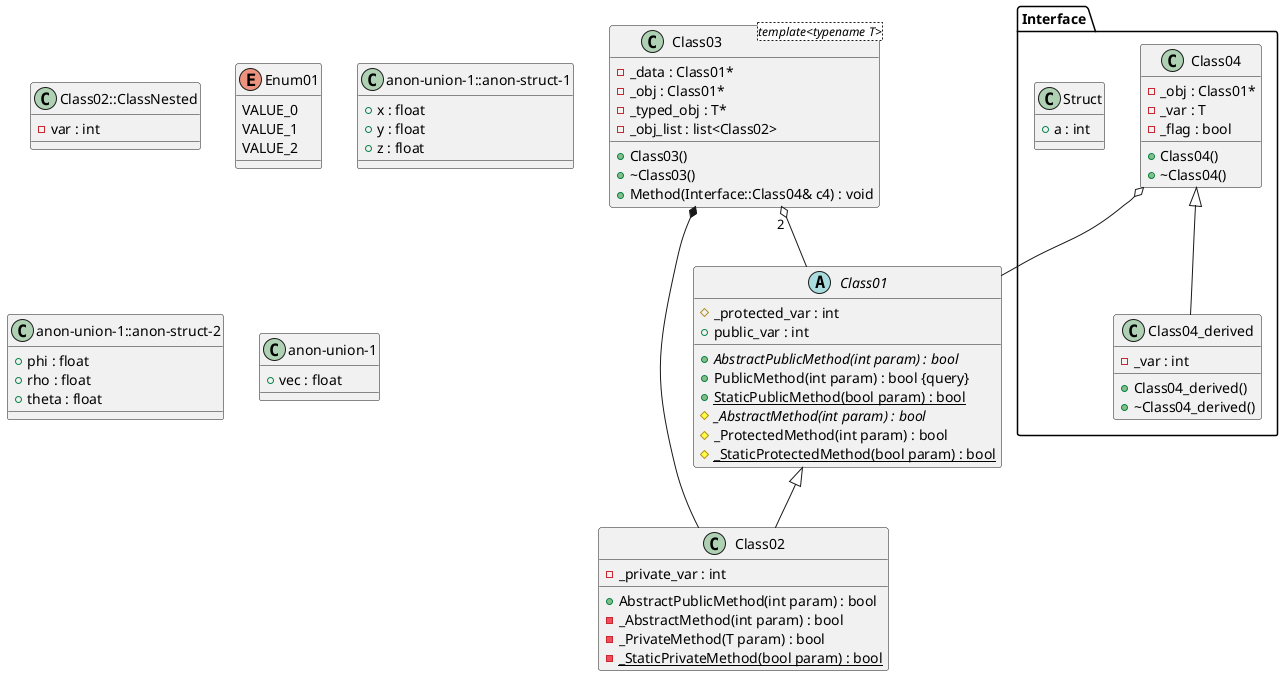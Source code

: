 @startuml





/' Objects '/

abstract class Class01 {
	+{abstract} AbstractPublicMethod(int param) : bool
	+PublicMethod(int param) : bool {query}
	+{static} StaticPublicMethod(bool param) : bool
	#{abstract} _AbstractMethod(int param) : bool
	#_ProtectedMethod(int param) : bool
	#{static} _StaticProtectedMethod(bool param) : bool
	#_protected_var : int
	+public_var : int
}


class Class02 {
	+AbstractPublicMethod(int param) : bool
	-_AbstractMethod(int param) : bool
	-_PrivateMethod(T param) : bool
	-{static} _StaticPrivateMethod(bool param) : bool
	-_private_var : int
}


class Class02::ClassNested {
	-var : int
}


class Class03 <template<typename T>> {
	+Class03()
	+~Class03()
	-_data : Class01*
	-_obj : Class01*
	-_typed_obj : T*
	-_obj_list : list<Class02>
	+Method(Interface::Class04& c4) : void
}


namespace Interface {
	class Class04 {
		+Class04()
		+~Class04()
		-_obj : Class01*
		-_var : T
		-_flag : bool
	}
}


namespace Interface {
	class Class04_derived {
		+Class04_derived()
		+~Class04_derived()
		-_var : int
	}
}


enum Enum01 {
	VALUE_0
	VALUE_1
	VALUE_2
}


namespace Interface {
	class Struct {
		+a : int
	}
}


class anon-union-1::anon-struct-1 {
	+x : float
	+y : float
	+z : float
}


class anon-union-1::anon-struct-2 {
	+phi : float
	+rho : float
	+theta : float
}


class anon-union-1 {
	+vec : float
}





/' Inheritance relationships '/

.Class01 <|-- .Class02


namespace Interface {
	Class04 <|-- Class04_derived
}





/' Aggregation relationships '/

.Class03 "2" o-- .Class01


.Class03 *-- .Class02


Interface.Class04 o-- .Class01





@enduml
